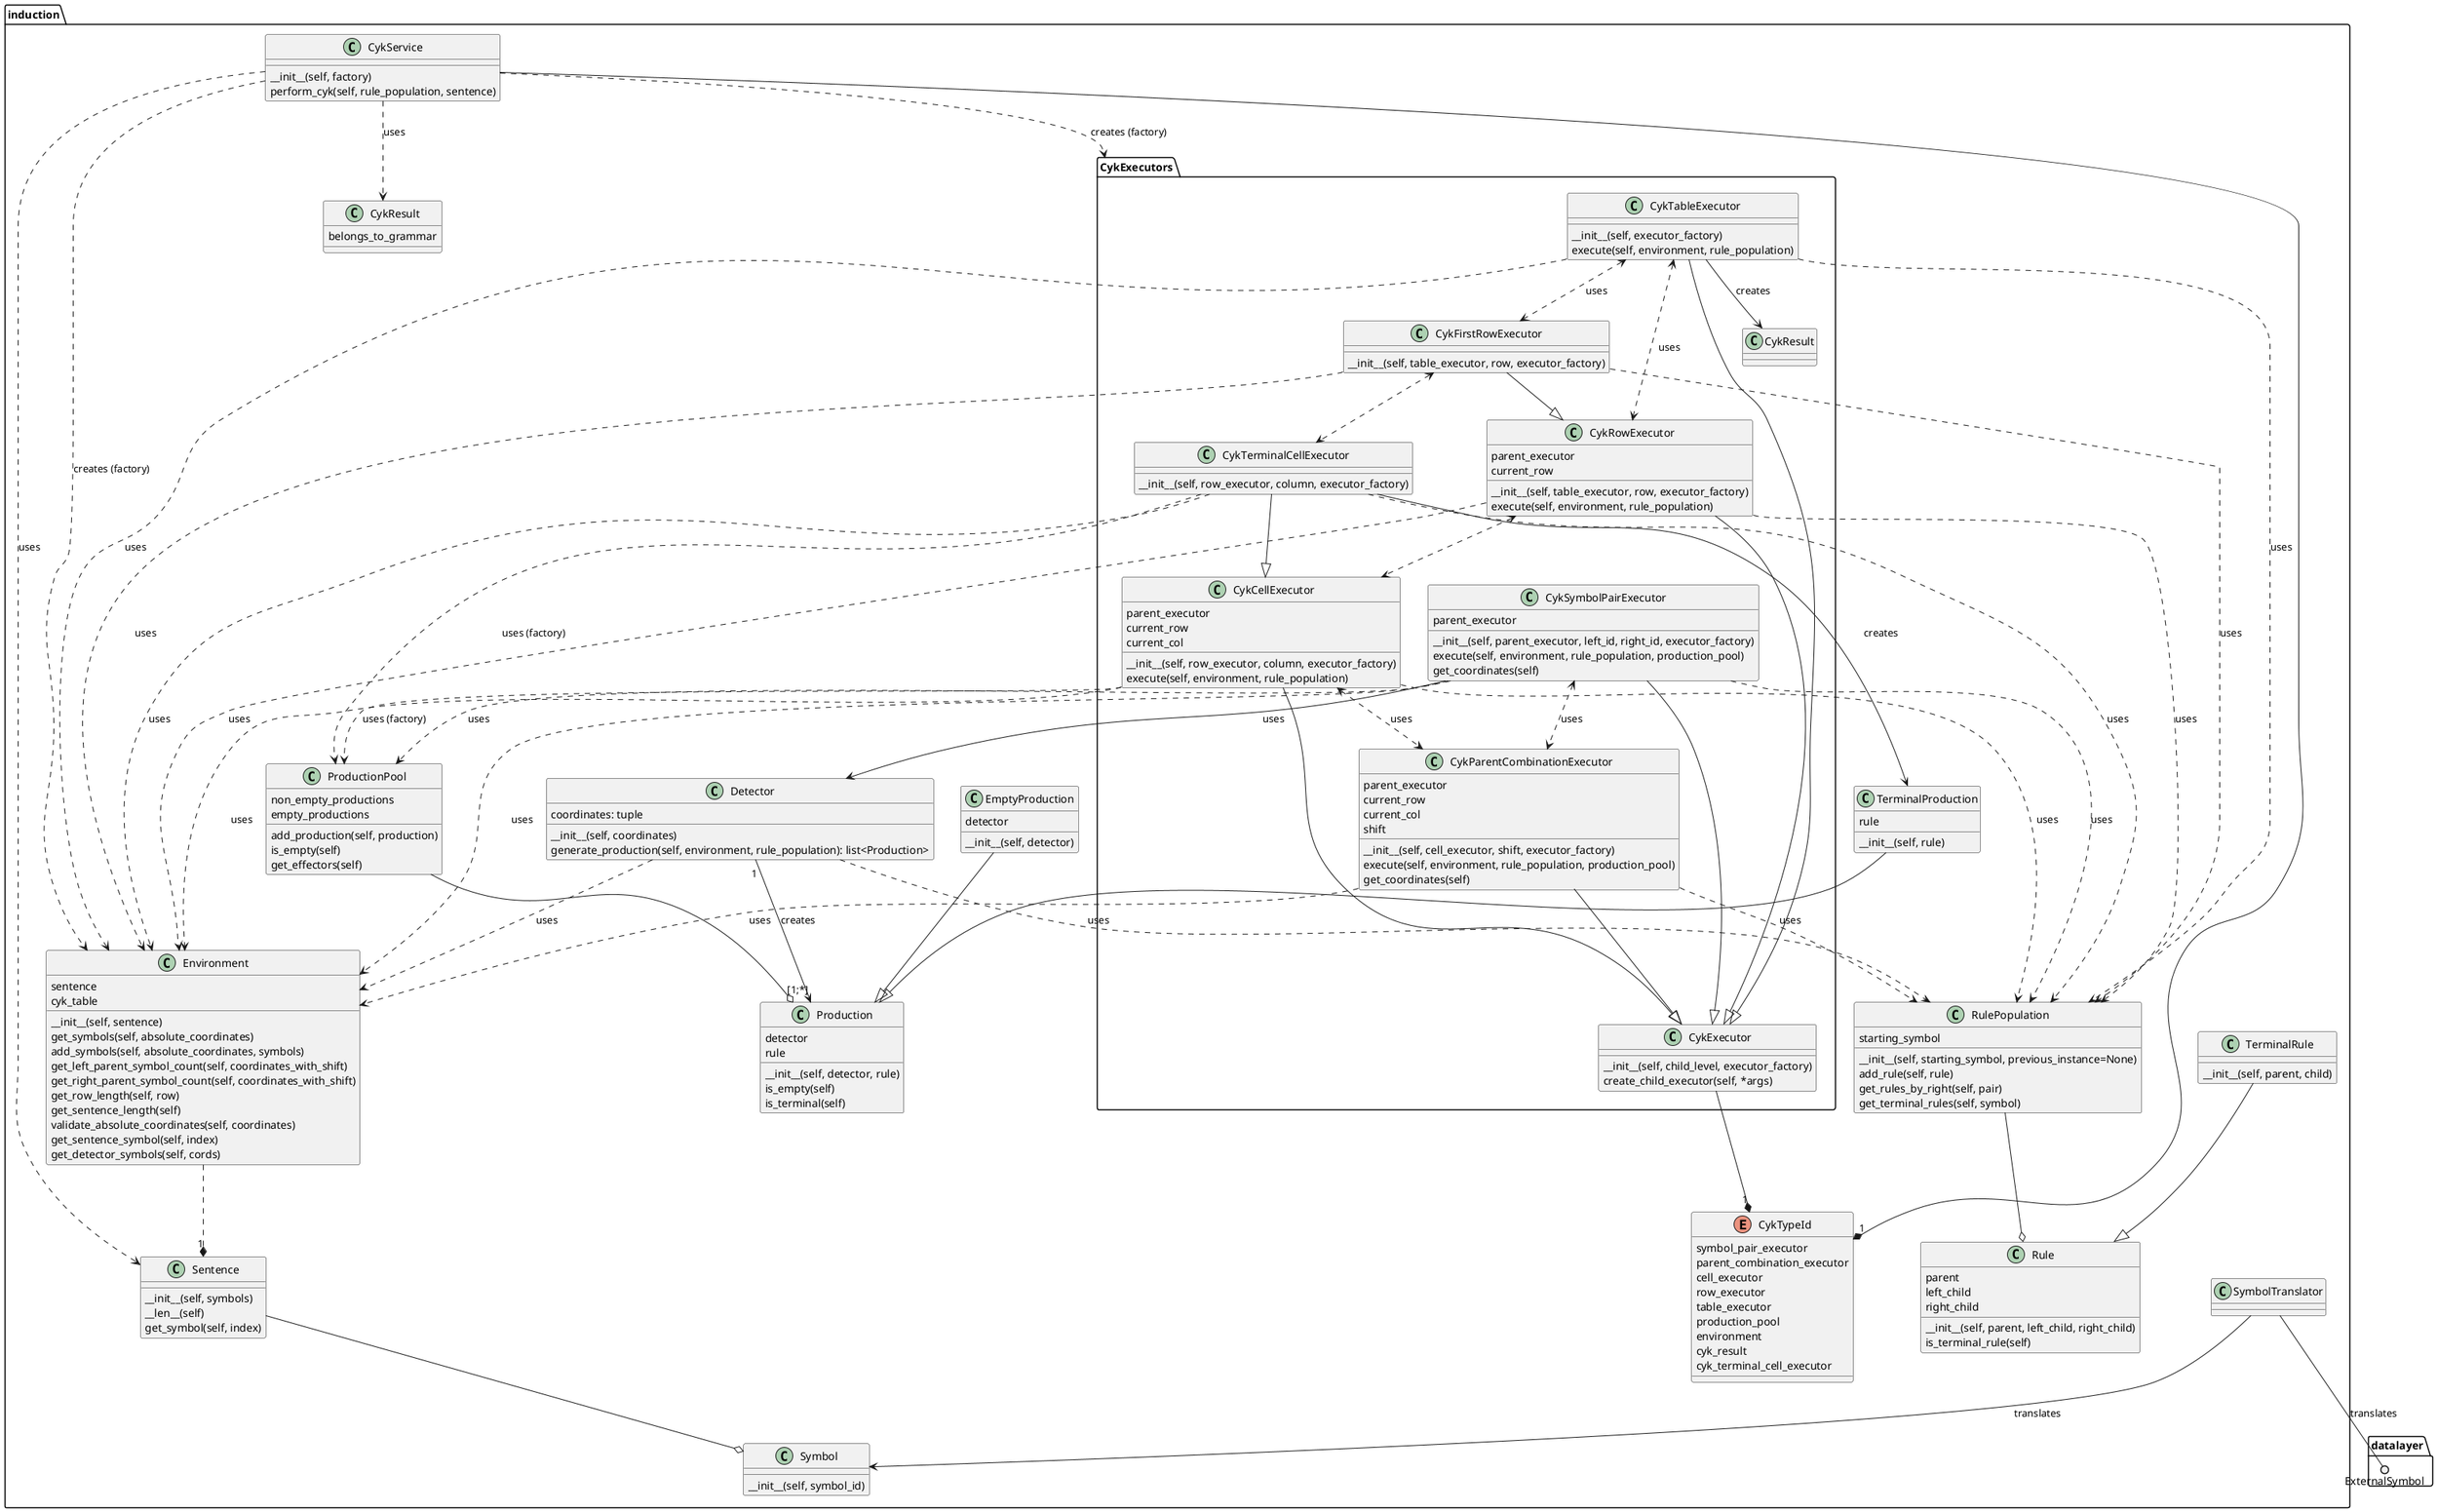 @startuml
package induction {

    Detector ..> RulePopulation: uses
    Detector "1" --> "[1;*]" Production: creates
    Detector ..> Environment: uses
    Detector : __init__(self, coordinates)
    Detector : generate_production(self, environment, rule_population): list<Production>
    Detector : coordinates: tuple

    ProductionPool --o Production
    ProductionPool : non_empty_productions
    ProductionPool : empty_productions
    ProductionPool : add_production(self, production)
    ProductionPool : is_empty(self)
    ProductionPool : get_effectors(self)

    Production : __init__(self, detector, rule)
    Production : detector
    Production : rule
    Production : is_empty(self)
    Production : is_terminal(self)


    EmptyProduction --|> Production
    EmptyProduction : __init__(self, detector)
    EmptyProduction : detector

    TerminalProduction --|> Production
    TerminalProduction : __init__(self, rule)
    TerminalProduction : rule

    enum CykTypeId {
        symbol_pair_executor
        parent_combination_executor
        cell_executor
        row_executor
        table_executor
        production_pool
        environment
        cyk_result
        cyk_terminal_cell_executor
    }

    package CykExecutors {
    '&begin_cyk_executors

        CykExecutor --* "1" CykTypeId
        CykExecutor : __init__(self, child_level, executor_factory)
        CykExecutor : create_child_executor(self, *args)

        CykSymbolPairExecutor --|> CykExecutor
        CykSymbolPairExecutor --> Detector: uses
        CykSymbolPairExecutor ..> RulePopulation: uses
        CykSymbolPairExecutor ..> Environment: uses
        CykSymbolPairExecutor ..> ProductionPool: uses
        CykSymbolPairExecutor <..> CykParentCombinationExecutor: uses
        CykSymbolPairExecutor : __init__(self, parent_executor, left_id, right_id, executor_factory)
        CykSymbolPairExecutor : execute(self, environment, rule_population, production_pool)
        CykSymbolPairExecutor : get_coordinates(self)
        CykSymbolPairExecutor : parent_executor

        CykParentCombinationExecutor --|> CykExecutor
        CykParentCombinationExecutor ..> RulePopulation: uses
        CykParentCombinationExecutor ..> Environment: uses
        CykParentCombinationExecutor : __init__(self, cell_executor, shift, executor_factory)
        CykParentCombinationExecutor : parent_executor
        CykParentCombinationExecutor : current_row
        CykParentCombinationExecutor : current_col
        CykParentCombinationExecutor : shift
        CykParentCombinationExecutor : execute(self, environment, rule_population, production_pool)
        CykParentCombinationExecutor : get_coordinates(self)

        CykCellExecutor --|> CykExecutor
        CykCellExecutor ..> RulePopulation: uses
        CykCellExecutor ..> Environment: uses
        ' &dependency_executors
        CykCellExecutor ..> ProductionPool: uses (factory)
        CykCellExecutor <..> CykParentCombinationExecutor: uses
        CykCellExecutor : __init__(self, row_executor, column, executor_factory)
        CykCellExecutor : parent_executor
        CykCellExecutor : current_row
        CykCellExecutor : current_col
        CykCellExecutor : execute(self, environment, rule_population)

        CykRowExecutor --|> CykExecutor
        CykRowExecutor ..> RulePopulation: uses
        CykRowExecutor ..> Environment: uses
        CykRowExecutor <..> CykCellExecutor
        CykRowExecutor : __init__(self, table_executor, row, executor_factory)
        CykRowExecutor : parent_executor
        CykRowExecutor : current_row
        CykRowExecutor : execute(self, environment, rule_population)

        CykTableExecutor --|> CykExecutor
        CykTableExecutor ..> RulePopulation: uses
        CykTableExecutor ..> Environment: uses
        CykTableExecutor <..> CykRowExecutor: uses
        CykTableExecutor : __init__(self, executor_factory)
        CykTableExecutor : execute(self, environment, rule_population)
        CykTableExecutor --> CykResult: creates
        CykTableExecutor <..> CykFirstRowExecutor: uses

        CykFirstRowExecutor --|> CykRowExecutor
        CykFirstRowExecutor ..> RulePopulation: uses
        CykFirstRowExecutor ..> Environment: uses
        CykFirstRowExecutor : __init__(self, table_executor, row, executor_factory)
        CykFirstRowExecutor <..> CykTerminalCellExecutor

        CykTerminalCellExecutor --|> CykCellExecutor
        CykTerminalCellExecutor ..> RulePopulation: uses
        CykTerminalCellExecutor ..> Environment: uses
        ' &dependency_executors
        CykTerminalCellExecutor ..> ProductionPool: uses (factory)
        CykTerminalCellExecutor : __init__(self, row_executor, column, executor_factory)
        CykTerminalCellExecutor --> TerminalProduction: creates

    '&end_cyk_executors
    }

    class CykResult
    CykResult : belongs_to_grammar

    '&alt_cyk_executors CykExecutors ..> Environment: uses
    '&alt_cyk_executors CykExecutors ..> ProductionPool: creates
    '&alt_cyk_executors CykExecutors ..> Production: uses
    '&alt_cyk_executors CykExecutors ..> RulePopulation: uses
    '&alt_cyk_executors CykExecutors --> CykResult: creates
    '&alt_cyk_executors CykExecutors --* "1" CykTypeId
    '&alt_cyk_executors CykExecutors --> TerminalProduction: creates
    '&alt_cyk_executors CykExecutors --> Detector: uses

    Environment ..* "1" Sentence
    Environment : __init__(self, sentence)
    Environment : sentence
    Environment : cyk_table
    Environment : get_symbols(self, absolute_coordinates)
    Environment : add_symbols(self, absolute_coordinates, symbols)
    Environment : get_left_parent_symbol_count(self, coordinates_with_shift)
    Environment : get_right_parent_symbol_count(self, coordinates_with_shift)
    Environment : get_row_length(self, row)
    Environment : get_sentence_length(self)
    Environment : validate_absolute_coordinates(self, coordinates)
    Environment : get_sentence_symbol(self, index)
    Environment : get_detector_symbols(self, cords)

    SymbolTranslator --> Symbol: translates

    Sentence --o Symbol
    Sentence : __init__(self, symbols)
    Sentence : __len__(self)
    Sentence : get_symbol(self, index)

    class Symbol
    Symbol : __init__(self, symbol_id)

    RulePopulation : __init__(self, starting_symbol, previous_instance=None)
    RulePopulation : starting_symbol
    RulePopulation : add_rule(self, rule)
    RulePopulation : get_rules_by_right(self, pair)
    RulePopulation : get_terminal_rules(self, symbol)
    RulePopulation --o Rule

    Rule : __init__(self, parent, left_child, right_child)
    Rule : parent
    Rule : left_child
    Rule : right_child
    Rule : is_terminal_rule(self)

    TerminalRule --|> Rule
    TerminalRule : __init__(self, parent, child)


    class CykService
    CykService : __init__(self, factory)
    CykService : perform_cyk(self, rule_population, sentence)
    CykService ..> CykExecutors: creates (factory)
    CykService ..> Sentence: uses
    CykService ..> CykResult: uses
    CykService ..> Environment: creates (factory)
    CykService --* "1" CykTypeId
}

package datalayer {
    SymbolTranslator --() ExternalSymbol: translates
}

@enduml
